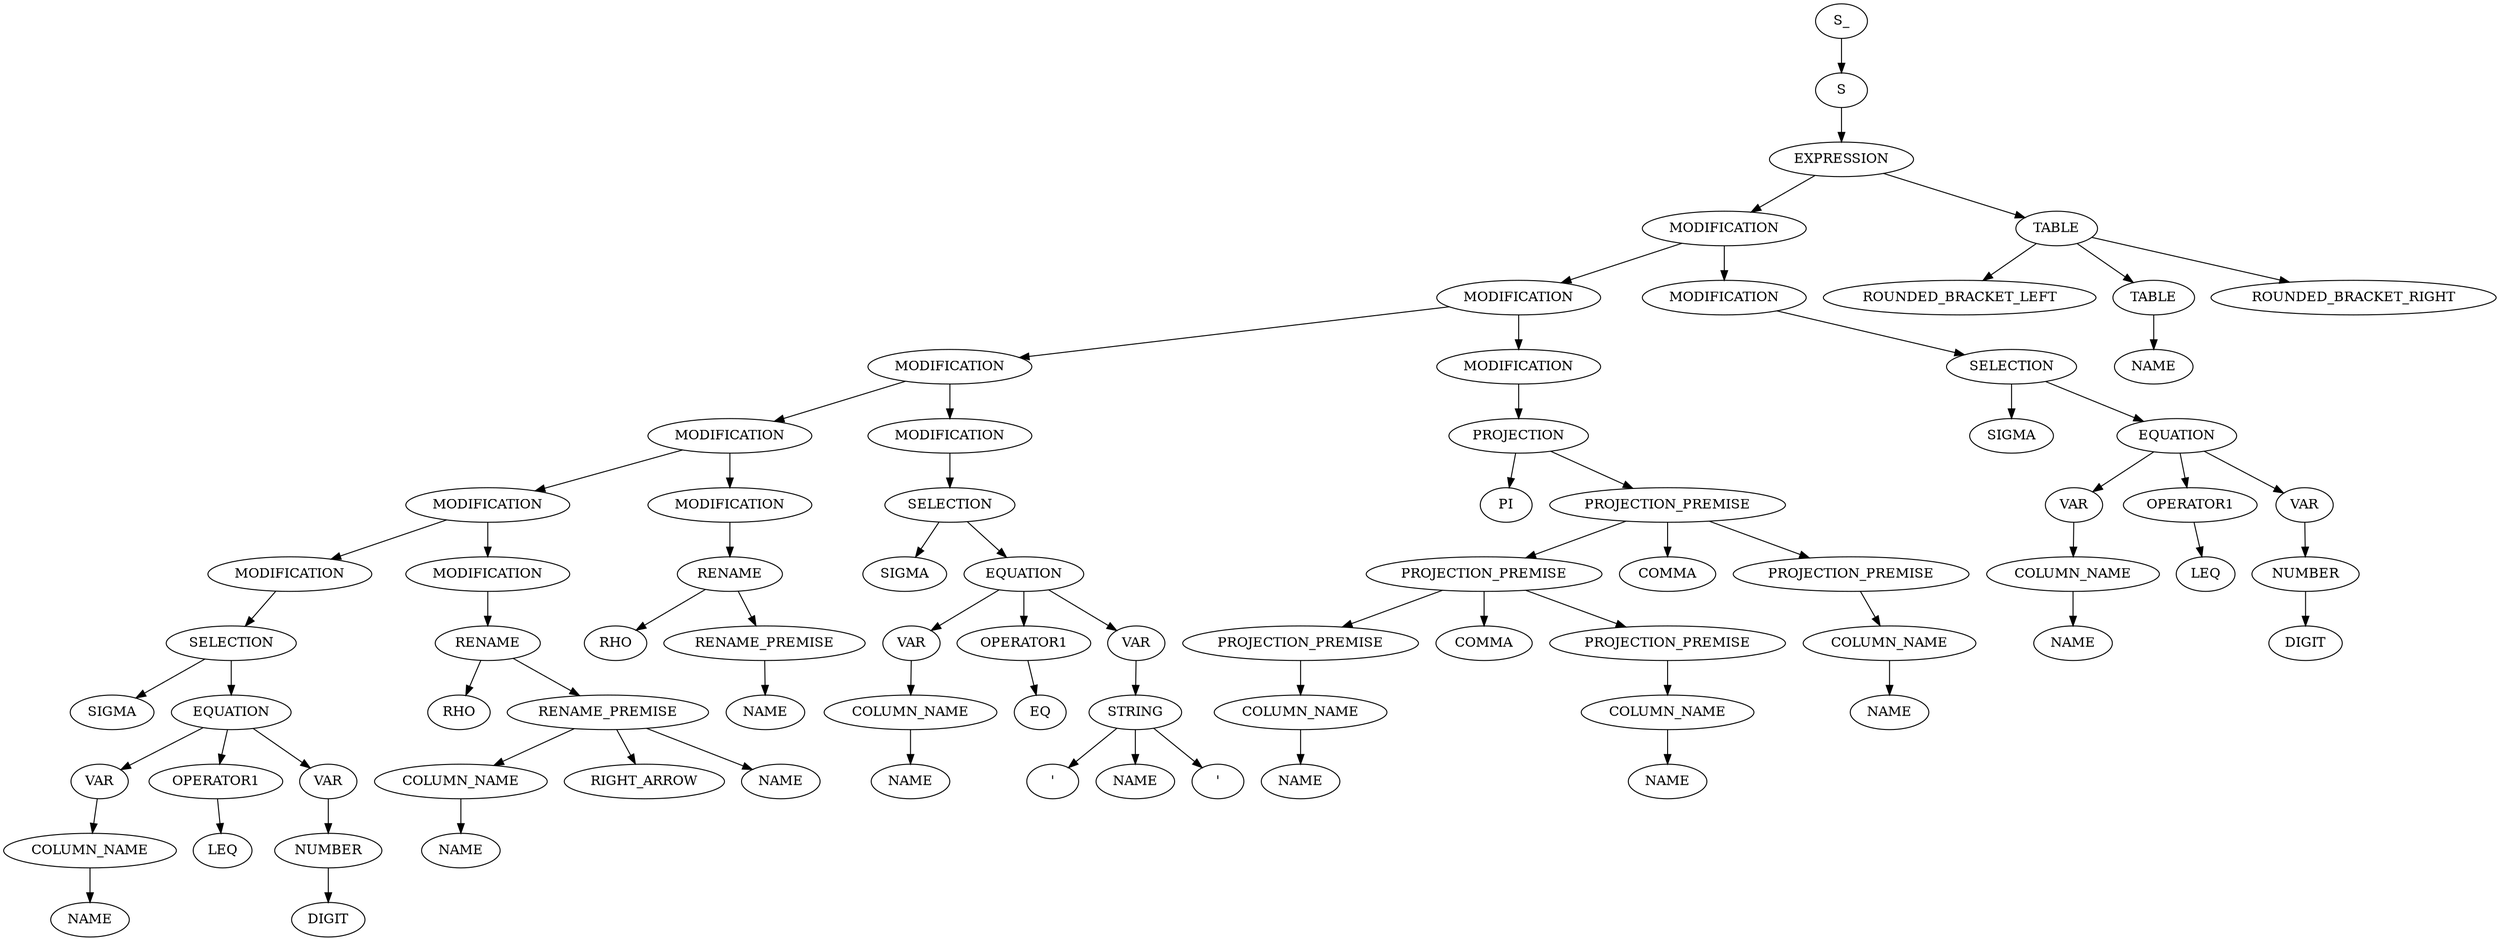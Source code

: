 digraph ParseTree {
  0 [label="S_"];
  0 -> 1
  1 [label="S"];
  1 -> 2
  2 [label="EXPRESSION"];
  2 -> 3
  3 [label="MODIFICATION"];
  3 -> 4
  4 [label="MODIFICATION"];
  4 -> 5
  5 [label="MODIFICATION"];
  5 -> 6
  6 [label="MODIFICATION"];
  6 -> 7
  7 [label="MODIFICATION"];
  7 -> 8
  8 [label="MODIFICATION"];
  8 -> 9
  9 [label="SELECTION"];
  9 -> 10
  10 [label="SIGMA"];
  9 -> 11
  11 [label="EQUATION"];
  11 -> 12
  12 [label="VAR"];
  12 -> 13
  13 [label="COLUMN_NAME"];
  13 -> 14
  14 [label="NAME"];
  11 -> 15
  15 [label="OPERATOR1"];
  15 -> 16
  16 [label="LEQ"];
  11 -> 17
  17 [label="VAR"];
  17 -> 18
  18 [label="NUMBER"];
  18 -> 19
  19 [label="DIGIT"];
  7 -> 20
  20 [label="MODIFICATION"];
  20 -> 21
  21 [label="RENAME"];
  21 -> 22
  22 [label="RHO"];
  21 -> 23
  23 [label="RENAME_PREMISE"];
  23 -> 24
  24 [label="COLUMN_NAME"];
  24 -> 25
  25 [label="NAME"];
  23 -> 26
  26 [label="RIGHT_ARROW"];
  23 -> 27
  27 [label="NAME"];
  6 -> 28
  28 [label="MODIFICATION"];
  28 -> 29
  29 [label="RENAME"];
  29 -> 30
  30 [label="RHO"];
  29 -> 31
  31 [label="RENAME_PREMISE"];
  31 -> 32
  32 [label="NAME"];
  5 -> 33
  33 [label="MODIFICATION"];
  33 -> 34
  34 [label="SELECTION"];
  34 -> 35
  35 [label="SIGMA"];
  34 -> 36
  36 [label="EQUATION"];
  36 -> 37
  37 [label="VAR"];
  37 -> 38
  38 [label="COLUMN_NAME"];
  38 -> 39
  39 [label="NAME"];
  36 -> 40
  40 [label="OPERATOR1"];
  40 -> 41
  41 [label="EQ"];
  36 -> 42
  42 [label="VAR"];
  42 -> 43
  43 [label="STRING"];
  43 -> 44
  44 [label="'"];
  43 -> 45
  45 [label="NAME"];
  43 -> 46
  46 [label="'"];
  4 -> 47
  47 [label="MODIFICATION"];
  47 -> 48
  48 [label="PROJECTION"];
  48 -> 49
  49 [label="PI"];
  48 -> 50
  50 [label="PROJECTION_PREMISE"];
  50 -> 51
  51 [label="PROJECTION_PREMISE"];
  51 -> 52
  52 [label="PROJECTION_PREMISE"];
  52 -> 53
  53 [label="COLUMN_NAME"];
  53 -> 54
  54 [label="NAME"];
  51 -> 55
  55 [label="COMMA"];
  51 -> 56
  56 [label="PROJECTION_PREMISE"];
  56 -> 57
  57 [label="COLUMN_NAME"];
  57 -> 58
  58 [label="NAME"];
  50 -> 59
  59 [label="COMMA"];
  50 -> 60
  60 [label="PROJECTION_PREMISE"];
  60 -> 61
  61 [label="COLUMN_NAME"];
  61 -> 62
  62 [label="NAME"];
  3 -> 63
  63 [label="MODIFICATION"];
  63 -> 64
  64 [label="SELECTION"];
  64 -> 65
  65 [label="SIGMA"];
  64 -> 66
  66 [label="EQUATION"];
  66 -> 67
  67 [label="VAR"];
  67 -> 68
  68 [label="COLUMN_NAME"];
  68 -> 69
  69 [label="NAME"];
  66 -> 70
  70 [label="OPERATOR1"];
  70 -> 71
  71 [label="LEQ"];
  66 -> 72
  72 [label="VAR"];
  72 -> 73
  73 [label="NUMBER"];
  73 -> 74
  74 [label="DIGIT"];
  2 -> 75
  75 [label="TABLE"];
  75 -> 76
  76 [label="ROUNDED_BRACKET_LEFT"];
  75 -> 77
  77 [label="TABLE"];
  77 -> 78
  78 [label="NAME"];
  75 -> 79
  79 [label="ROUNDED_BRACKET_RIGHT"];
}

